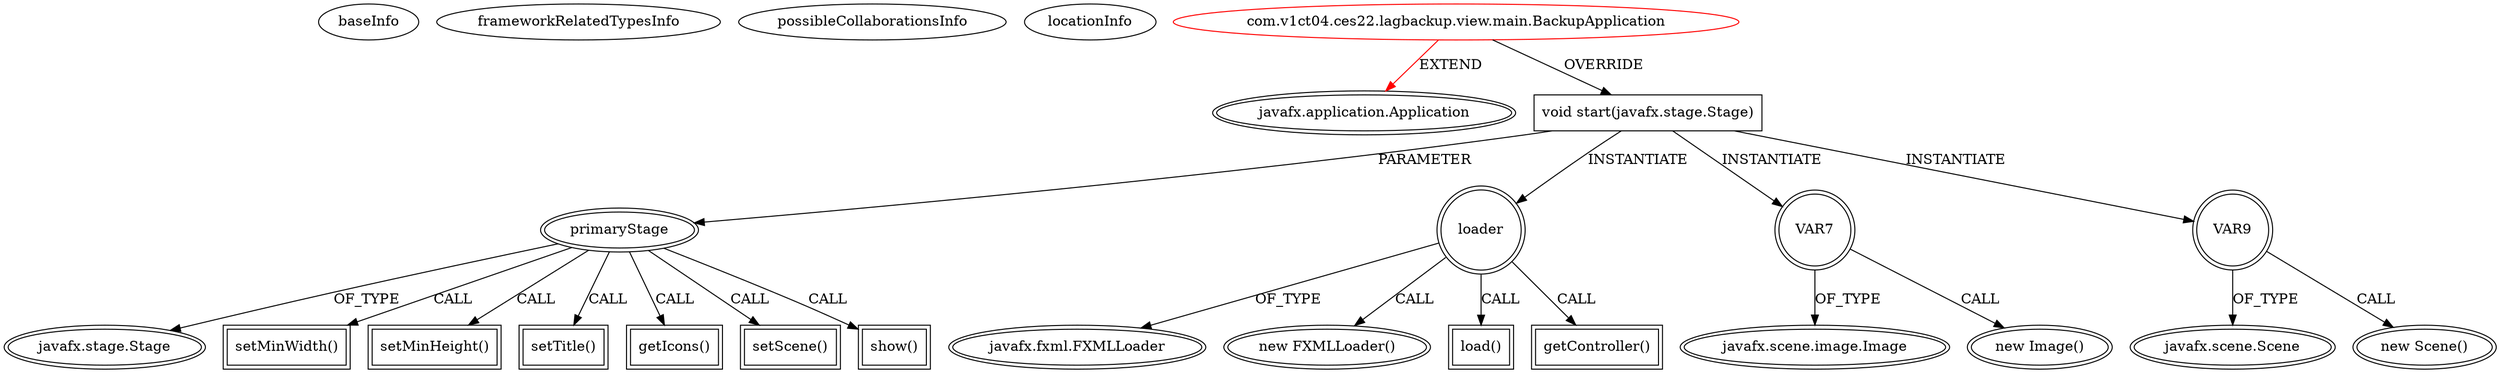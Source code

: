 digraph {
baseInfo[graphId=4624,category="extension_graph",isAnonymous=false,possibleRelation=false]
frameworkRelatedTypesInfo[0="javafx.application.Application"]
possibleCollaborationsInfo[]
locationInfo[projectName="v1ct04-lagbackup",filePath="/v1ct04-lagbackup/lagbackup-master/src/com/v1ct04/ces22/lagbackup/view/main/BackupApplication.java",contextSignature="BackupApplication",graphId="4624"]
0[label="com.v1ct04.ces22.lagbackup.view.main.BackupApplication",vertexType="ROOT_CLIENT_CLASS_DECLARATION",isFrameworkType=false,color=red]
1[label="javafx.application.Application",vertexType="FRAMEWORK_CLASS_TYPE",isFrameworkType=true,peripheries=2]
2[label="void start(javafx.stage.Stage)",vertexType="OVERRIDING_METHOD_DECLARATION",isFrameworkType=false,shape=box]
3[label="primaryStage",vertexType="PARAMETER_DECLARATION",isFrameworkType=true,peripheries=2]
4[label="javafx.stage.Stage",vertexType="FRAMEWORK_CLASS_TYPE",isFrameworkType=true,peripheries=2]
6[label="loader",vertexType="VARIABLE_EXPRESION",isFrameworkType=true,peripheries=2,shape=circle]
7[label="javafx.fxml.FXMLLoader",vertexType="FRAMEWORK_CLASS_TYPE",isFrameworkType=true,peripheries=2]
5[label="new FXMLLoader()",vertexType="CONSTRUCTOR_CALL",isFrameworkType=true,peripheries=2]
9[label="load()",vertexType="INSIDE_CALL",isFrameworkType=true,peripheries=2,shape=box]
11[label="getController()",vertexType="INSIDE_CALL",isFrameworkType=true,peripheries=2,shape=box]
13[label="setMinWidth()",vertexType="INSIDE_CALL",isFrameworkType=true,peripheries=2,shape=box]
15[label="setMinHeight()",vertexType="INSIDE_CALL",isFrameworkType=true,peripheries=2,shape=box]
17[label="setTitle()",vertexType="INSIDE_CALL",isFrameworkType=true,peripheries=2,shape=box]
19[label="getIcons()",vertexType="INSIDE_CALL",isFrameworkType=true,peripheries=2,shape=box]
21[label="VAR7",vertexType="VARIABLE_EXPRESION",isFrameworkType=true,peripheries=2,shape=circle]
22[label="javafx.scene.image.Image",vertexType="FRAMEWORK_CLASS_TYPE",isFrameworkType=true,peripheries=2]
20[label="new Image()",vertexType="CONSTRUCTOR_CALL",isFrameworkType=true,peripheries=2]
24[label="setScene()",vertexType="INSIDE_CALL",isFrameworkType=true,peripheries=2,shape=box]
26[label="VAR9",vertexType="VARIABLE_EXPRESION",isFrameworkType=true,peripheries=2,shape=circle]
27[label="javafx.scene.Scene",vertexType="FRAMEWORK_CLASS_TYPE",isFrameworkType=true,peripheries=2]
25[label="new Scene()",vertexType="CONSTRUCTOR_CALL",isFrameworkType=true,peripheries=2]
29[label="show()",vertexType="INSIDE_CALL",isFrameworkType=true,peripheries=2,shape=box]
0->1[label="EXTEND",color=red]
0->2[label="OVERRIDE"]
3->4[label="OF_TYPE"]
2->3[label="PARAMETER"]
2->6[label="INSTANTIATE"]
6->7[label="OF_TYPE"]
6->5[label="CALL"]
6->9[label="CALL"]
6->11[label="CALL"]
3->13[label="CALL"]
3->15[label="CALL"]
3->17[label="CALL"]
3->19[label="CALL"]
2->21[label="INSTANTIATE"]
21->22[label="OF_TYPE"]
21->20[label="CALL"]
3->24[label="CALL"]
2->26[label="INSTANTIATE"]
26->27[label="OF_TYPE"]
26->25[label="CALL"]
3->29[label="CALL"]
}
